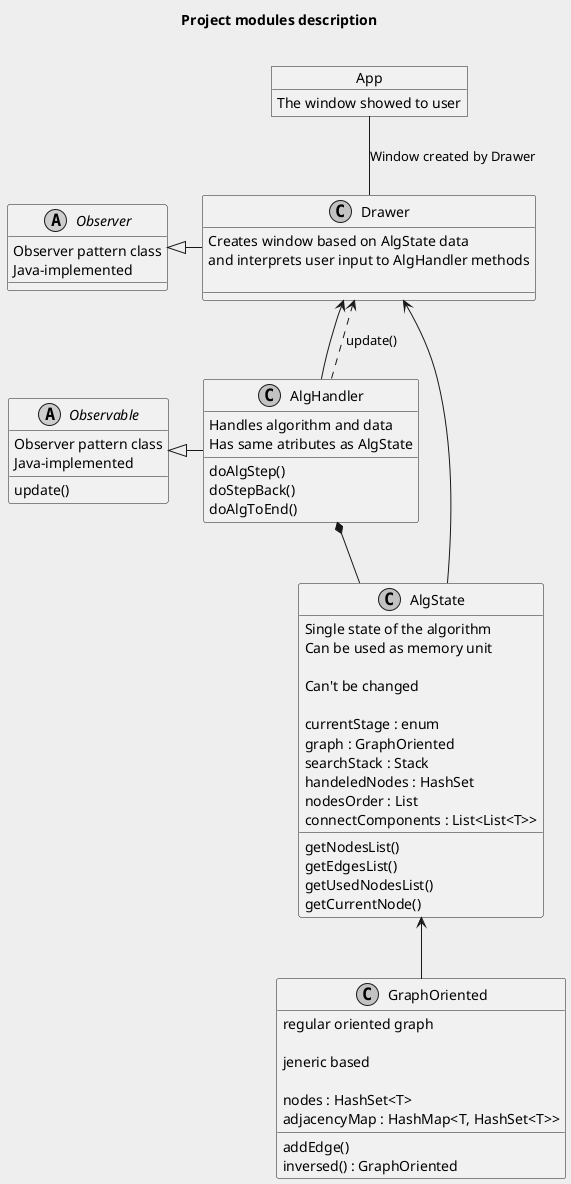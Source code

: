 @startuml 
skinparam monochrome true
skinparam backgroundColor #EEEEEE
title Project modules description\n

object App
App : The window showed to user

class Drawer
Drawer : Creates window based on AlgState data \nand interprets user input to AlgHandler methods\n

class AlgHandler
AlgHandler : Handles algorithm and data

AlgHandler : Has same atributes as AlgState

AlgHandler : doAlgStep()
AlgHandler : doStepBack()
AlgHandler : doAlgToEnd()

class AlgState
AlgState : Single state of the algorithm \nCan be used as memory unit\n
AlgState : Can't be changed\n

AlgState : currentStage : enum
AlgState : graph : GraphOriented
AlgState : searchStack : Stack
AlgState : handeledNodes : HashSet
AlgState : nodesOrder : List
AlgState : connectComponents : List<List<T>> 

AlgState : getNodesList()
AlgState : getEdgesList()
AlgState : getUsedNodesList()
AlgState : getCurrentNode()


class GraphOriented
GraphOriented : regular oriented graph\n
GraphOriented : jeneric based\n

GraphOriented : nodes : HashSet<T>
GraphOriented : adjacencyMap : HashMap<T, HashSet<T>>

GraphOriented : addEdge()
GraphOriented : inversed() : GraphOriented



abstract class Observable
Observable : Observer pattern class\nJava-implemented
Observable : update()
abstract class Observer
Observer : Observer pattern class\nJava-implemented

Observer <|- Drawer
Observable <|- AlgHandler


App -- Drawer : Window created by Drawer
Drawer <-- AlgHandler
Drawer <-- AlgState
AlgHandler ..> Drawer : update()
AlgHandler *-- AlgState
AlgState <-- GraphOriented




@enduml